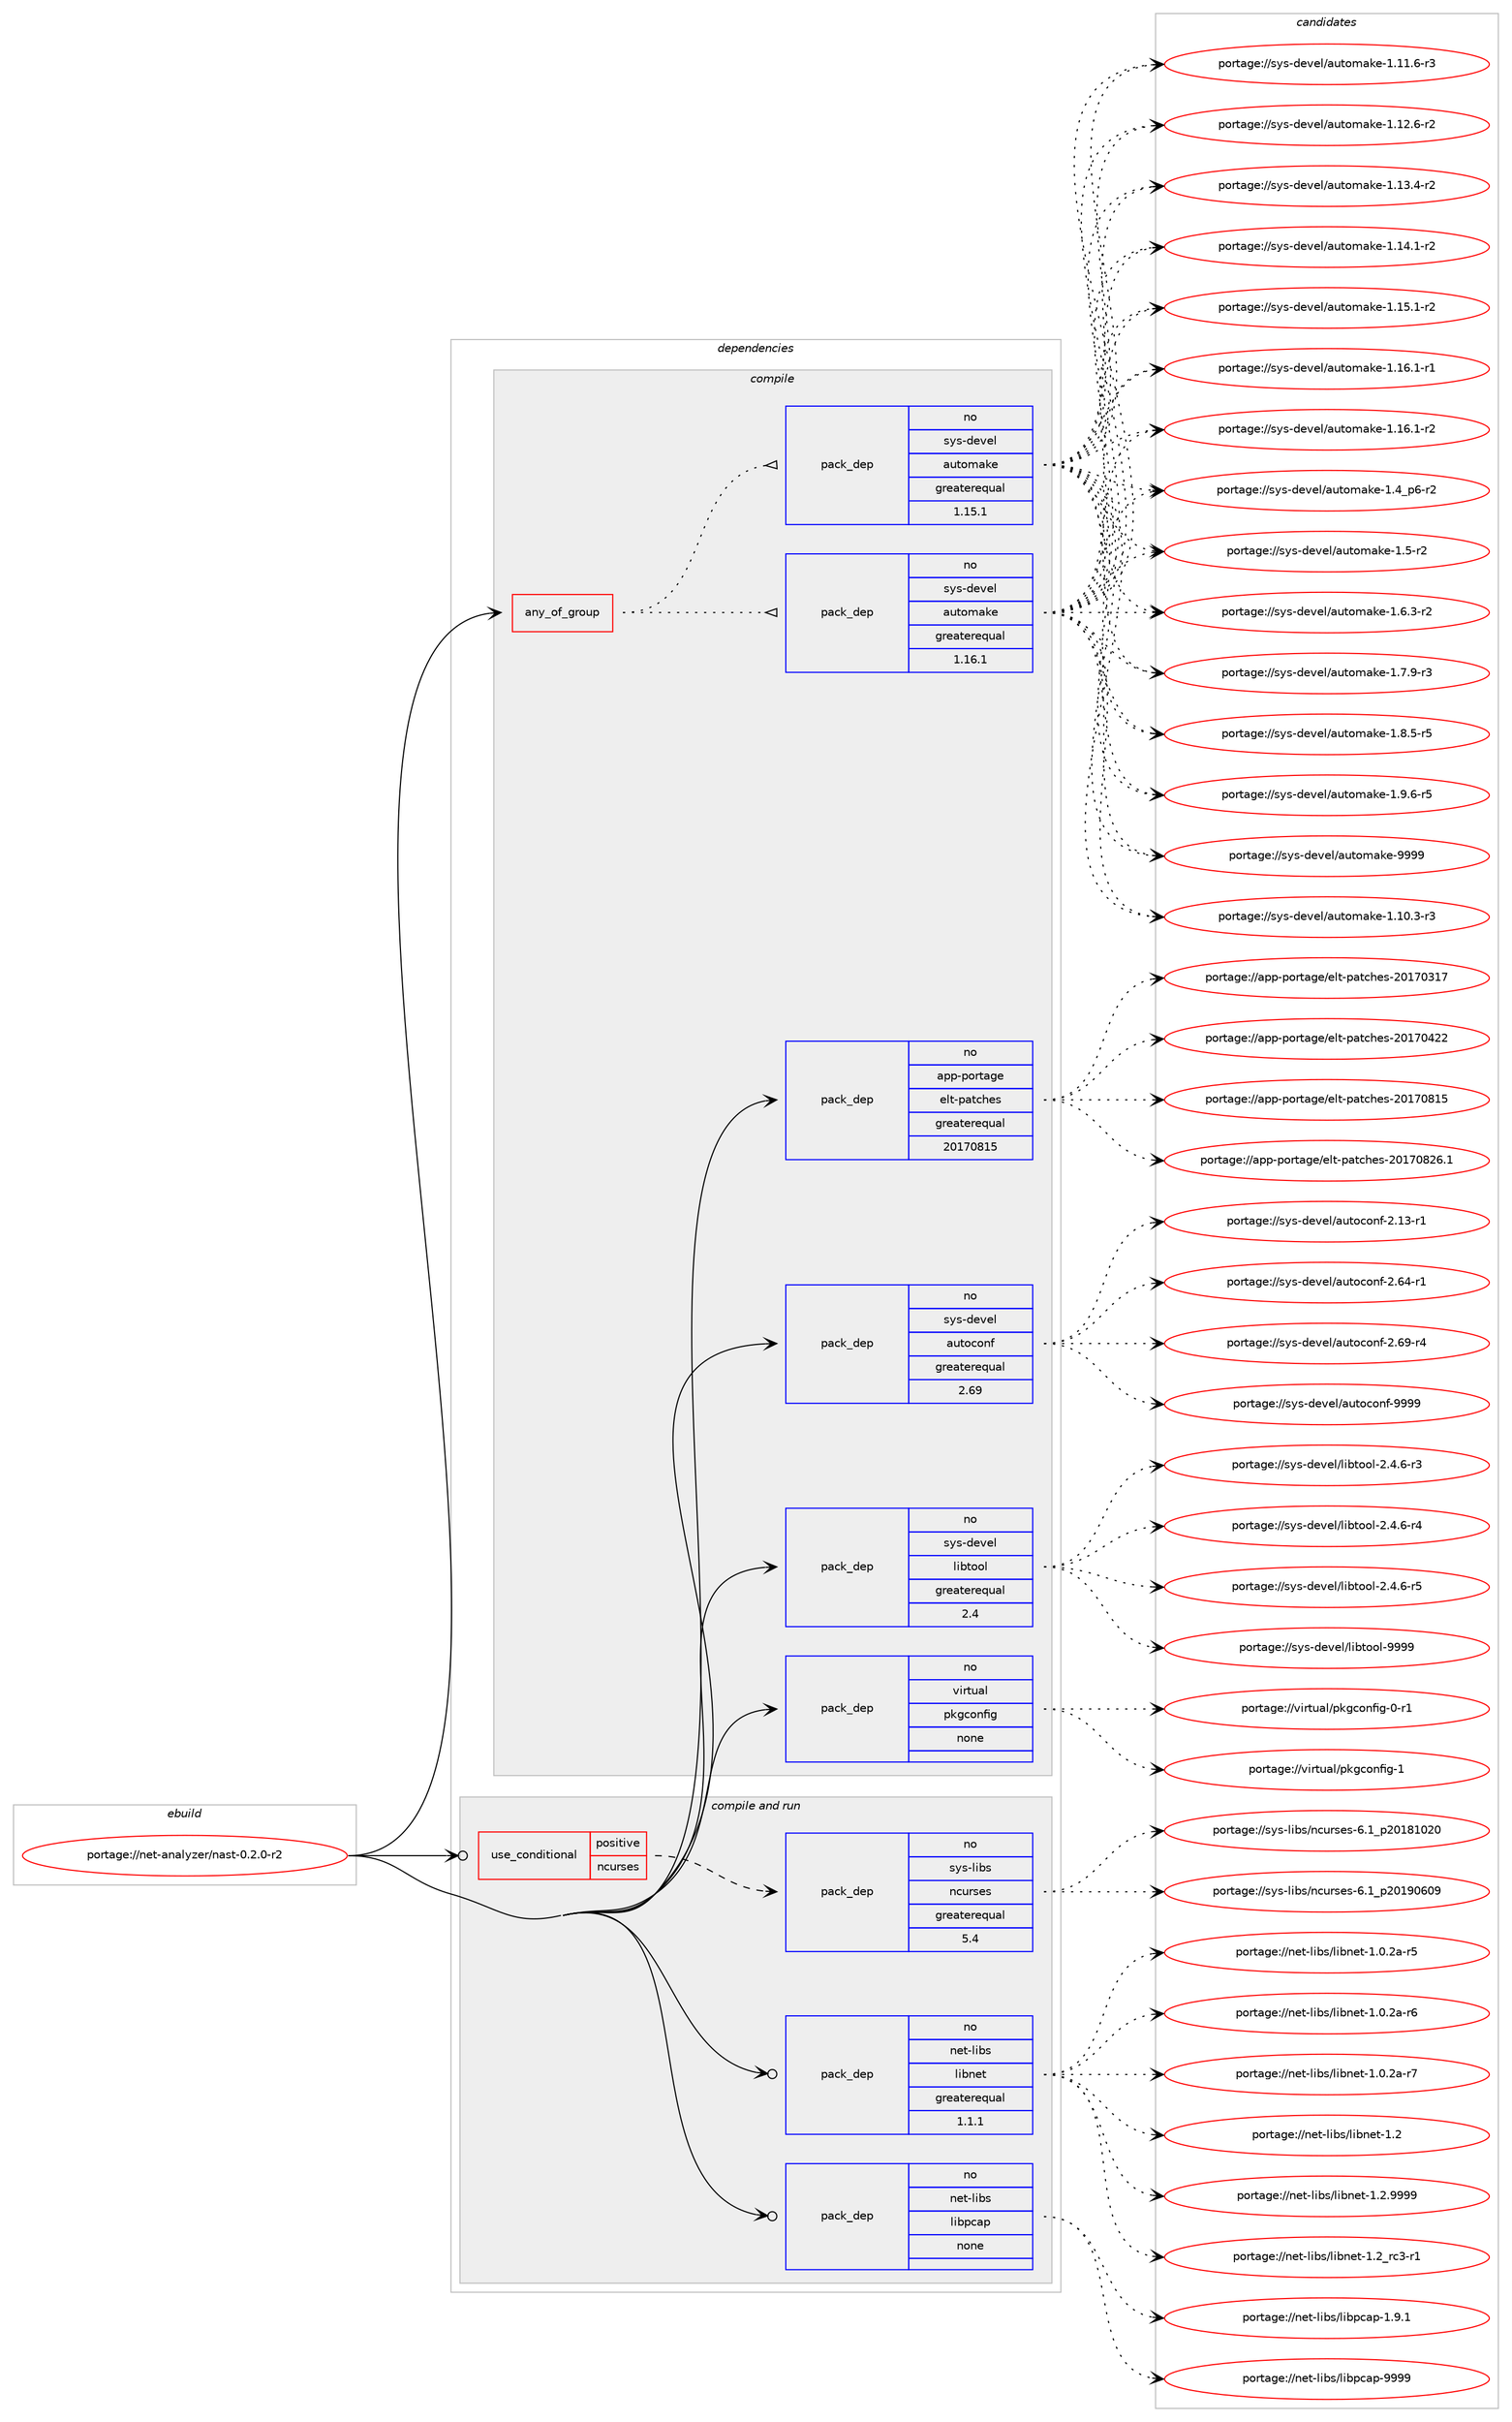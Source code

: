 digraph prolog {

# *************
# Graph options
# *************

newrank=true;
concentrate=true;
compound=true;
graph [rankdir=LR,fontname=Helvetica,fontsize=10,ranksep=1.5];#, ranksep=2.5, nodesep=0.2];
edge  [arrowhead=vee];
node  [fontname=Helvetica,fontsize=10];

# **********
# The ebuild
# **********

subgraph cluster_leftcol {
color=gray;
rank=same;
label=<<i>ebuild</i>>;
id [label="portage://net-analyzer/nast-0.2.0-r2", color=red, width=4, href="../net-analyzer/nast-0.2.0-r2.svg"];
}

# ****************
# The dependencies
# ****************

subgraph cluster_midcol {
color=gray;
label=<<i>dependencies</i>>;
subgraph cluster_compile {
fillcolor="#eeeeee";
style=filled;
label=<<i>compile</i>>;
subgraph any5564 {
dependency347539 [label=<<TABLE BORDER="0" CELLBORDER="1" CELLSPACING="0" CELLPADDING="4"><TR><TD CELLPADDING="10">any_of_group</TD></TR></TABLE>>, shape=none, color=red];subgraph pack255176 {
dependency347540 [label=<<TABLE BORDER="0" CELLBORDER="1" CELLSPACING="0" CELLPADDING="4" WIDTH="220"><TR><TD ROWSPAN="6" CELLPADDING="30">pack_dep</TD></TR><TR><TD WIDTH="110">no</TD></TR><TR><TD>sys-devel</TD></TR><TR><TD>automake</TD></TR><TR><TD>greaterequal</TD></TR><TR><TD>1.16.1</TD></TR></TABLE>>, shape=none, color=blue];
}
dependency347539:e -> dependency347540:w [weight=20,style="dotted",arrowhead="oinv"];
subgraph pack255177 {
dependency347541 [label=<<TABLE BORDER="0" CELLBORDER="1" CELLSPACING="0" CELLPADDING="4" WIDTH="220"><TR><TD ROWSPAN="6" CELLPADDING="30">pack_dep</TD></TR><TR><TD WIDTH="110">no</TD></TR><TR><TD>sys-devel</TD></TR><TR><TD>automake</TD></TR><TR><TD>greaterequal</TD></TR><TR><TD>1.15.1</TD></TR></TABLE>>, shape=none, color=blue];
}
dependency347539:e -> dependency347541:w [weight=20,style="dotted",arrowhead="oinv"];
}
id:e -> dependency347539:w [weight=20,style="solid",arrowhead="vee"];
subgraph pack255178 {
dependency347542 [label=<<TABLE BORDER="0" CELLBORDER="1" CELLSPACING="0" CELLPADDING="4" WIDTH="220"><TR><TD ROWSPAN="6" CELLPADDING="30">pack_dep</TD></TR><TR><TD WIDTH="110">no</TD></TR><TR><TD>app-portage</TD></TR><TR><TD>elt-patches</TD></TR><TR><TD>greaterequal</TD></TR><TR><TD>20170815</TD></TR></TABLE>>, shape=none, color=blue];
}
id:e -> dependency347542:w [weight=20,style="solid",arrowhead="vee"];
subgraph pack255179 {
dependency347543 [label=<<TABLE BORDER="0" CELLBORDER="1" CELLSPACING="0" CELLPADDING="4" WIDTH="220"><TR><TD ROWSPAN="6" CELLPADDING="30">pack_dep</TD></TR><TR><TD WIDTH="110">no</TD></TR><TR><TD>sys-devel</TD></TR><TR><TD>autoconf</TD></TR><TR><TD>greaterequal</TD></TR><TR><TD>2.69</TD></TR></TABLE>>, shape=none, color=blue];
}
id:e -> dependency347543:w [weight=20,style="solid",arrowhead="vee"];
subgraph pack255180 {
dependency347544 [label=<<TABLE BORDER="0" CELLBORDER="1" CELLSPACING="0" CELLPADDING="4" WIDTH="220"><TR><TD ROWSPAN="6" CELLPADDING="30">pack_dep</TD></TR><TR><TD WIDTH="110">no</TD></TR><TR><TD>sys-devel</TD></TR><TR><TD>libtool</TD></TR><TR><TD>greaterequal</TD></TR><TR><TD>2.4</TD></TR></TABLE>>, shape=none, color=blue];
}
id:e -> dependency347544:w [weight=20,style="solid",arrowhead="vee"];
subgraph pack255181 {
dependency347545 [label=<<TABLE BORDER="0" CELLBORDER="1" CELLSPACING="0" CELLPADDING="4" WIDTH="220"><TR><TD ROWSPAN="6" CELLPADDING="30">pack_dep</TD></TR><TR><TD WIDTH="110">no</TD></TR><TR><TD>virtual</TD></TR><TR><TD>pkgconfig</TD></TR><TR><TD>none</TD></TR><TR><TD></TD></TR></TABLE>>, shape=none, color=blue];
}
id:e -> dependency347545:w [weight=20,style="solid",arrowhead="vee"];
}
subgraph cluster_compileandrun {
fillcolor="#eeeeee";
style=filled;
label=<<i>compile and run</i>>;
subgraph cond86649 {
dependency347546 [label=<<TABLE BORDER="0" CELLBORDER="1" CELLSPACING="0" CELLPADDING="4"><TR><TD ROWSPAN="3" CELLPADDING="10">use_conditional</TD></TR><TR><TD>positive</TD></TR><TR><TD>ncurses</TD></TR></TABLE>>, shape=none, color=red];
subgraph pack255182 {
dependency347547 [label=<<TABLE BORDER="0" CELLBORDER="1" CELLSPACING="0" CELLPADDING="4" WIDTH="220"><TR><TD ROWSPAN="6" CELLPADDING="30">pack_dep</TD></TR><TR><TD WIDTH="110">no</TD></TR><TR><TD>sys-libs</TD></TR><TR><TD>ncurses</TD></TR><TR><TD>greaterequal</TD></TR><TR><TD>5.4</TD></TR></TABLE>>, shape=none, color=blue];
}
dependency347546:e -> dependency347547:w [weight=20,style="dashed",arrowhead="vee"];
}
id:e -> dependency347546:w [weight=20,style="solid",arrowhead="odotvee"];
subgraph pack255183 {
dependency347548 [label=<<TABLE BORDER="0" CELLBORDER="1" CELLSPACING="0" CELLPADDING="4" WIDTH="220"><TR><TD ROWSPAN="6" CELLPADDING="30">pack_dep</TD></TR><TR><TD WIDTH="110">no</TD></TR><TR><TD>net-libs</TD></TR><TR><TD>libnet</TD></TR><TR><TD>greaterequal</TD></TR><TR><TD>1.1.1</TD></TR></TABLE>>, shape=none, color=blue];
}
id:e -> dependency347548:w [weight=20,style="solid",arrowhead="odotvee"];
subgraph pack255184 {
dependency347549 [label=<<TABLE BORDER="0" CELLBORDER="1" CELLSPACING="0" CELLPADDING="4" WIDTH="220"><TR><TD ROWSPAN="6" CELLPADDING="30">pack_dep</TD></TR><TR><TD WIDTH="110">no</TD></TR><TR><TD>net-libs</TD></TR><TR><TD>libpcap</TD></TR><TR><TD>none</TD></TR><TR><TD></TD></TR></TABLE>>, shape=none, color=blue];
}
id:e -> dependency347549:w [weight=20,style="solid",arrowhead="odotvee"];
}
subgraph cluster_run {
fillcolor="#eeeeee";
style=filled;
label=<<i>run</i>>;
}
}

# **************
# The candidates
# **************

subgraph cluster_choices {
rank=same;
color=gray;
label=<<i>candidates</i>>;

subgraph choice255176 {
color=black;
nodesep=1;
choiceportage11512111545100101118101108479711711611110997107101454946494846514511451 [label="portage://sys-devel/automake-1.10.3-r3", color=red, width=4,href="../sys-devel/automake-1.10.3-r3.svg"];
choiceportage11512111545100101118101108479711711611110997107101454946494946544511451 [label="portage://sys-devel/automake-1.11.6-r3", color=red, width=4,href="../sys-devel/automake-1.11.6-r3.svg"];
choiceportage11512111545100101118101108479711711611110997107101454946495046544511450 [label="portage://sys-devel/automake-1.12.6-r2", color=red, width=4,href="../sys-devel/automake-1.12.6-r2.svg"];
choiceportage11512111545100101118101108479711711611110997107101454946495146524511450 [label="portage://sys-devel/automake-1.13.4-r2", color=red, width=4,href="../sys-devel/automake-1.13.4-r2.svg"];
choiceportage11512111545100101118101108479711711611110997107101454946495246494511450 [label="portage://sys-devel/automake-1.14.1-r2", color=red, width=4,href="../sys-devel/automake-1.14.1-r2.svg"];
choiceportage11512111545100101118101108479711711611110997107101454946495346494511450 [label="portage://sys-devel/automake-1.15.1-r2", color=red, width=4,href="../sys-devel/automake-1.15.1-r2.svg"];
choiceportage11512111545100101118101108479711711611110997107101454946495446494511449 [label="portage://sys-devel/automake-1.16.1-r1", color=red, width=4,href="../sys-devel/automake-1.16.1-r1.svg"];
choiceportage11512111545100101118101108479711711611110997107101454946495446494511450 [label="portage://sys-devel/automake-1.16.1-r2", color=red, width=4,href="../sys-devel/automake-1.16.1-r2.svg"];
choiceportage115121115451001011181011084797117116111109971071014549465295112544511450 [label="portage://sys-devel/automake-1.4_p6-r2", color=red, width=4,href="../sys-devel/automake-1.4_p6-r2.svg"];
choiceportage11512111545100101118101108479711711611110997107101454946534511450 [label="portage://sys-devel/automake-1.5-r2", color=red, width=4,href="../sys-devel/automake-1.5-r2.svg"];
choiceportage115121115451001011181011084797117116111109971071014549465446514511450 [label="portage://sys-devel/automake-1.6.3-r2", color=red, width=4,href="../sys-devel/automake-1.6.3-r2.svg"];
choiceportage115121115451001011181011084797117116111109971071014549465546574511451 [label="portage://sys-devel/automake-1.7.9-r3", color=red, width=4,href="../sys-devel/automake-1.7.9-r3.svg"];
choiceportage115121115451001011181011084797117116111109971071014549465646534511453 [label="portage://sys-devel/automake-1.8.5-r5", color=red, width=4,href="../sys-devel/automake-1.8.5-r5.svg"];
choiceportage115121115451001011181011084797117116111109971071014549465746544511453 [label="portage://sys-devel/automake-1.9.6-r5", color=red, width=4,href="../sys-devel/automake-1.9.6-r5.svg"];
choiceportage115121115451001011181011084797117116111109971071014557575757 [label="portage://sys-devel/automake-9999", color=red, width=4,href="../sys-devel/automake-9999.svg"];
dependency347540:e -> choiceportage11512111545100101118101108479711711611110997107101454946494846514511451:w [style=dotted,weight="100"];
dependency347540:e -> choiceportage11512111545100101118101108479711711611110997107101454946494946544511451:w [style=dotted,weight="100"];
dependency347540:e -> choiceportage11512111545100101118101108479711711611110997107101454946495046544511450:w [style=dotted,weight="100"];
dependency347540:e -> choiceportage11512111545100101118101108479711711611110997107101454946495146524511450:w [style=dotted,weight="100"];
dependency347540:e -> choiceportage11512111545100101118101108479711711611110997107101454946495246494511450:w [style=dotted,weight="100"];
dependency347540:e -> choiceportage11512111545100101118101108479711711611110997107101454946495346494511450:w [style=dotted,weight="100"];
dependency347540:e -> choiceportage11512111545100101118101108479711711611110997107101454946495446494511449:w [style=dotted,weight="100"];
dependency347540:e -> choiceportage11512111545100101118101108479711711611110997107101454946495446494511450:w [style=dotted,weight="100"];
dependency347540:e -> choiceportage115121115451001011181011084797117116111109971071014549465295112544511450:w [style=dotted,weight="100"];
dependency347540:e -> choiceportage11512111545100101118101108479711711611110997107101454946534511450:w [style=dotted,weight="100"];
dependency347540:e -> choiceportage115121115451001011181011084797117116111109971071014549465446514511450:w [style=dotted,weight="100"];
dependency347540:e -> choiceportage115121115451001011181011084797117116111109971071014549465546574511451:w [style=dotted,weight="100"];
dependency347540:e -> choiceportage115121115451001011181011084797117116111109971071014549465646534511453:w [style=dotted,weight="100"];
dependency347540:e -> choiceportage115121115451001011181011084797117116111109971071014549465746544511453:w [style=dotted,weight="100"];
dependency347540:e -> choiceportage115121115451001011181011084797117116111109971071014557575757:w [style=dotted,weight="100"];
}
subgraph choice255177 {
color=black;
nodesep=1;
choiceportage11512111545100101118101108479711711611110997107101454946494846514511451 [label="portage://sys-devel/automake-1.10.3-r3", color=red, width=4,href="../sys-devel/automake-1.10.3-r3.svg"];
choiceportage11512111545100101118101108479711711611110997107101454946494946544511451 [label="portage://sys-devel/automake-1.11.6-r3", color=red, width=4,href="../sys-devel/automake-1.11.6-r3.svg"];
choiceportage11512111545100101118101108479711711611110997107101454946495046544511450 [label="portage://sys-devel/automake-1.12.6-r2", color=red, width=4,href="../sys-devel/automake-1.12.6-r2.svg"];
choiceportage11512111545100101118101108479711711611110997107101454946495146524511450 [label="portage://sys-devel/automake-1.13.4-r2", color=red, width=4,href="../sys-devel/automake-1.13.4-r2.svg"];
choiceportage11512111545100101118101108479711711611110997107101454946495246494511450 [label="portage://sys-devel/automake-1.14.1-r2", color=red, width=4,href="../sys-devel/automake-1.14.1-r2.svg"];
choiceportage11512111545100101118101108479711711611110997107101454946495346494511450 [label="portage://sys-devel/automake-1.15.1-r2", color=red, width=4,href="../sys-devel/automake-1.15.1-r2.svg"];
choiceportage11512111545100101118101108479711711611110997107101454946495446494511449 [label="portage://sys-devel/automake-1.16.1-r1", color=red, width=4,href="../sys-devel/automake-1.16.1-r1.svg"];
choiceportage11512111545100101118101108479711711611110997107101454946495446494511450 [label="portage://sys-devel/automake-1.16.1-r2", color=red, width=4,href="../sys-devel/automake-1.16.1-r2.svg"];
choiceportage115121115451001011181011084797117116111109971071014549465295112544511450 [label="portage://sys-devel/automake-1.4_p6-r2", color=red, width=4,href="../sys-devel/automake-1.4_p6-r2.svg"];
choiceportage11512111545100101118101108479711711611110997107101454946534511450 [label="portage://sys-devel/automake-1.5-r2", color=red, width=4,href="../sys-devel/automake-1.5-r2.svg"];
choiceportage115121115451001011181011084797117116111109971071014549465446514511450 [label="portage://sys-devel/automake-1.6.3-r2", color=red, width=4,href="../sys-devel/automake-1.6.3-r2.svg"];
choiceportage115121115451001011181011084797117116111109971071014549465546574511451 [label="portage://sys-devel/automake-1.7.9-r3", color=red, width=4,href="../sys-devel/automake-1.7.9-r3.svg"];
choiceportage115121115451001011181011084797117116111109971071014549465646534511453 [label="portage://sys-devel/automake-1.8.5-r5", color=red, width=4,href="../sys-devel/automake-1.8.5-r5.svg"];
choiceportage115121115451001011181011084797117116111109971071014549465746544511453 [label="portage://sys-devel/automake-1.9.6-r5", color=red, width=4,href="../sys-devel/automake-1.9.6-r5.svg"];
choiceportage115121115451001011181011084797117116111109971071014557575757 [label="portage://sys-devel/automake-9999", color=red, width=4,href="../sys-devel/automake-9999.svg"];
dependency347541:e -> choiceportage11512111545100101118101108479711711611110997107101454946494846514511451:w [style=dotted,weight="100"];
dependency347541:e -> choiceportage11512111545100101118101108479711711611110997107101454946494946544511451:w [style=dotted,weight="100"];
dependency347541:e -> choiceportage11512111545100101118101108479711711611110997107101454946495046544511450:w [style=dotted,weight="100"];
dependency347541:e -> choiceportage11512111545100101118101108479711711611110997107101454946495146524511450:w [style=dotted,weight="100"];
dependency347541:e -> choiceportage11512111545100101118101108479711711611110997107101454946495246494511450:w [style=dotted,weight="100"];
dependency347541:e -> choiceportage11512111545100101118101108479711711611110997107101454946495346494511450:w [style=dotted,weight="100"];
dependency347541:e -> choiceportage11512111545100101118101108479711711611110997107101454946495446494511449:w [style=dotted,weight="100"];
dependency347541:e -> choiceportage11512111545100101118101108479711711611110997107101454946495446494511450:w [style=dotted,weight="100"];
dependency347541:e -> choiceportage115121115451001011181011084797117116111109971071014549465295112544511450:w [style=dotted,weight="100"];
dependency347541:e -> choiceportage11512111545100101118101108479711711611110997107101454946534511450:w [style=dotted,weight="100"];
dependency347541:e -> choiceportage115121115451001011181011084797117116111109971071014549465446514511450:w [style=dotted,weight="100"];
dependency347541:e -> choiceportage115121115451001011181011084797117116111109971071014549465546574511451:w [style=dotted,weight="100"];
dependency347541:e -> choiceportage115121115451001011181011084797117116111109971071014549465646534511453:w [style=dotted,weight="100"];
dependency347541:e -> choiceportage115121115451001011181011084797117116111109971071014549465746544511453:w [style=dotted,weight="100"];
dependency347541:e -> choiceportage115121115451001011181011084797117116111109971071014557575757:w [style=dotted,weight="100"];
}
subgraph choice255178 {
color=black;
nodesep=1;
choiceportage97112112451121111141169710310147101108116451129711699104101115455048495548514955 [label="portage://app-portage/elt-patches-20170317", color=red, width=4,href="../app-portage/elt-patches-20170317.svg"];
choiceportage97112112451121111141169710310147101108116451129711699104101115455048495548525050 [label="portage://app-portage/elt-patches-20170422", color=red, width=4,href="../app-portage/elt-patches-20170422.svg"];
choiceportage97112112451121111141169710310147101108116451129711699104101115455048495548564953 [label="portage://app-portage/elt-patches-20170815", color=red, width=4,href="../app-portage/elt-patches-20170815.svg"];
choiceportage971121124511211111411697103101471011081164511297116991041011154550484955485650544649 [label="portage://app-portage/elt-patches-20170826.1", color=red, width=4,href="../app-portage/elt-patches-20170826.1.svg"];
dependency347542:e -> choiceportage97112112451121111141169710310147101108116451129711699104101115455048495548514955:w [style=dotted,weight="100"];
dependency347542:e -> choiceportage97112112451121111141169710310147101108116451129711699104101115455048495548525050:w [style=dotted,weight="100"];
dependency347542:e -> choiceportage97112112451121111141169710310147101108116451129711699104101115455048495548564953:w [style=dotted,weight="100"];
dependency347542:e -> choiceportage971121124511211111411697103101471011081164511297116991041011154550484955485650544649:w [style=dotted,weight="100"];
}
subgraph choice255179 {
color=black;
nodesep=1;
choiceportage1151211154510010111810110847971171161119911111010245504649514511449 [label="portage://sys-devel/autoconf-2.13-r1", color=red, width=4,href="../sys-devel/autoconf-2.13-r1.svg"];
choiceportage1151211154510010111810110847971171161119911111010245504654524511449 [label="portage://sys-devel/autoconf-2.64-r1", color=red, width=4,href="../sys-devel/autoconf-2.64-r1.svg"];
choiceportage1151211154510010111810110847971171161119911111010245504654574511452 [label="portage://sys-devel/autoconf-2.69-r4", color=red, width=4,href="../sys-devel/autoconf-2.69-r4.svg"];
choiceportage115121115451001011181011084797117116111991111101024557575757 [label="portage://sys-devel/autoconf-9999", color=red, width=4,href="../sys-devel/autoconf-9999.svg"];
dependency347543:e -> choiceportage1151211154510010111810110847971171161119911111010245504649514511449:w [style=dotted,weight="100"];
dependency347543:e -> choiceportage1151211154510010111810110847971171161119911111010245504654524511449:w [style=dotted,weight="100"];
dependency347543:e -> choiceportage1151211154510010111810110847971171161119911111010245504654574511452:w [style=dotted,weight="100"];
dependency347543:e -> choiceportage115121115451001011181011084797117116111991111101024557575757:w [style=dotted,weight="100"];
}
subgraph choice255180 {
color=black;
nodesep=1;
choiceportage1151211154510010111810110847108105981161111111084550465246544511451 [label="portage://sys-devel/libtool-2.4.6-r3", color=red, width=4,href="../sys-devel/libtool-2.4.6-r3.svg"];
choiceportage1151211154510010111810110847108105981161111111084550465246544511452 [label="portage://sys-devel/libtool-2.4.6-r4", color=red, width=4,href="../sys-devel/libtool-2.4.6-r4.svg"];
choiceportage1151211154510010111810110847108105981161111111084550465246544511453 [label="portage://sys-devel/libtool-2.4.6-r5", color=red, width=4,href="../sys-devel/libtool-2.4.6-r5.svg"];
choiceportage1151211154510010111810110847108105981161111111084557575757 [label="portage://sys-devel/libtool-9999", color=red, width=4,href="../sys-devel/libtool-9999.svg"];
dependency347544:e -> choiceportage1151211154510010111810110847108105981161111111084550465246544511451:w [style=dotted,weight="100"];
dependency347544:e -> choiceportage1151211154510010111810110847108105981161111111084550465246544511452:w [style=dotted,weight="100"];
dependency347544:e -> choiceportage1151211154510010111810110847108105981161111111084550465246544511453:w [style=dotted,weight="100"];
dependency347544:e -> choiceportage1151211154510010111810110847108105981161111111084557575757:w [style=dotted,weight="100"];
}
subgraph choice255181 {
color=black;
nodesep=1;
choiceportage11810511411611797108471121071039911111010210510345484511449 [label="portage://virtual/pkgconfig-0-r1", color=red, width=4,href="../virtual/pkgconfig-0-r1.svg"];
choiceportage1181051141161179710847112107103991111101021051034549 [label="portage://virtual/pkgconfig-1", color=red, width=4,href="../virtual/pkgconfig-1.svg"];
dependency347545:e -> choiceportage11810511411611797108471121071039911111010210510345484511449:w [style=dotted,weight="100"];
dependency347545:e -> choiceportage1181051141161179710847112107103991111101021051034549:w [style=dotted,weight="100"];
}
subgraph choice255182 {
color=black;
nodesep=1;
choiceportage1151211154510810598115471109911711411510111545544649951125048495649485048 [label="portage://sys-libs/ncurses-6.1_p20181020", color=red, width=4,href="../sys-libs/ncurses-6.1_p20181020.svg"];
choiceportage1151211154510810598115471109911711411510111545544649951125048495748544857 [label="portage://sys-libs/ncurses-6.1_p20190609", color=red, width=4,href="../sys-libs/ncurses-6.1_p20190609.svg"];
dependency347547:e -> choiceportage1151211154510810598115471109911711411510111545544649951125048495649485048:w [style=dotted,weight="100"];
dependency347547:e -> choiceportage1151211154510810598115471109911711411510111545544649951125048495748544857:w [style=dotted,weight="100"];
}
subgraph choice255183 {
color=black;
nodesep=1;
choiceportage11010111645108105981154710810598110101116454946484650974511453 [label="portage://net-libs/libnet-1.0.2a-r5", color=red, width=4,href="../net-libs/libnet-1.0.2a-r5.svg"];
choiceportage11010111645108105981154710810598110101116454946484650974511454 [label="portage://net-libs/libnet-1.0.2a-r6", color=red, width=4,href="../net-libs/libnet-1.0.2a-r6.svg"];
choiceportage11010111645108105981154710810598110101116454946484650974511455 [label="portage://net-libs/libnet-1.0.2a-r7", color=red, width=4,href="../net-libs/libnet-1.0.2a-r7.svg"];
choiceportage1101011164510810598115471081059811010111645494650 [label="portage://net-libs/libnet-1.2", color=red, width=4,href="../net-libs/libnet-1.2.svg"];
choiceportage11010111645108105981154710810598110101116454946504657575757 [label="portage://net-libs/libnet-1.2.9999", color=red, width=4,href="../net-libs/libnet-1.2.9999.svg"];
choiceportage11010111645108105981154710810598110101116454946509511499514511449 [label="portage://net-libs/libnet-1.2_rc3-r1", color=red, width=4,href="../net-libs/libnet-1.2_rc3-r1.svg"];
dependency347548:e -> choiceportage11010111645108105981154710810598110101116454946484650974511453:w [style=dotted,weight="100"];
dependency347548:e -> choiceportage11010111645108105981154710810598110101116454946484650974511454:w [style=dotted,weight="100"];
dependency347548:e -> choiceportage11010111645108105981154710810598110101116454946484650974511455:w [style=dotted,weight="100"];
dependency347548:e -> choiceportage1101011164510810598115471081059811010111645494650:w [style=dotted,weight="100"];
dependency347548:e -> choiceportage11010111645108105981154710810598110101116454946504657575757:w [style=dotted,weight="100"];
dependency347548:e -> choiceportage11010111645108105981154710810598110101116454946509511499514511449:w [style=dotted,weight="100"];
}
subgraph choice255184 {
color=black;
nodesep=1;
choiceportage110101116451081059811547108105981129997112454946574649 [label="portage://net-libs/libpcap-1.9.1", color=red, width=4,href="../net-libs/libpcap-1.9.1.svg"];
choiceportage1101011164510810598115471081059811299971124557575757 [label="portage://net-libs/libpcap-9999", color=red, width=4,href="../net-libs/libpcap-9999.svg"];
dependency347549:e -> choiceportage110101116451081059811547108105981129997112454946574649:w [style=dotted,weight="100"];
dependency347549:e -> choiceportage1101011164510810598115471081059811299971124557575757:w [style=dotted,weight="100"];
}
}

}
